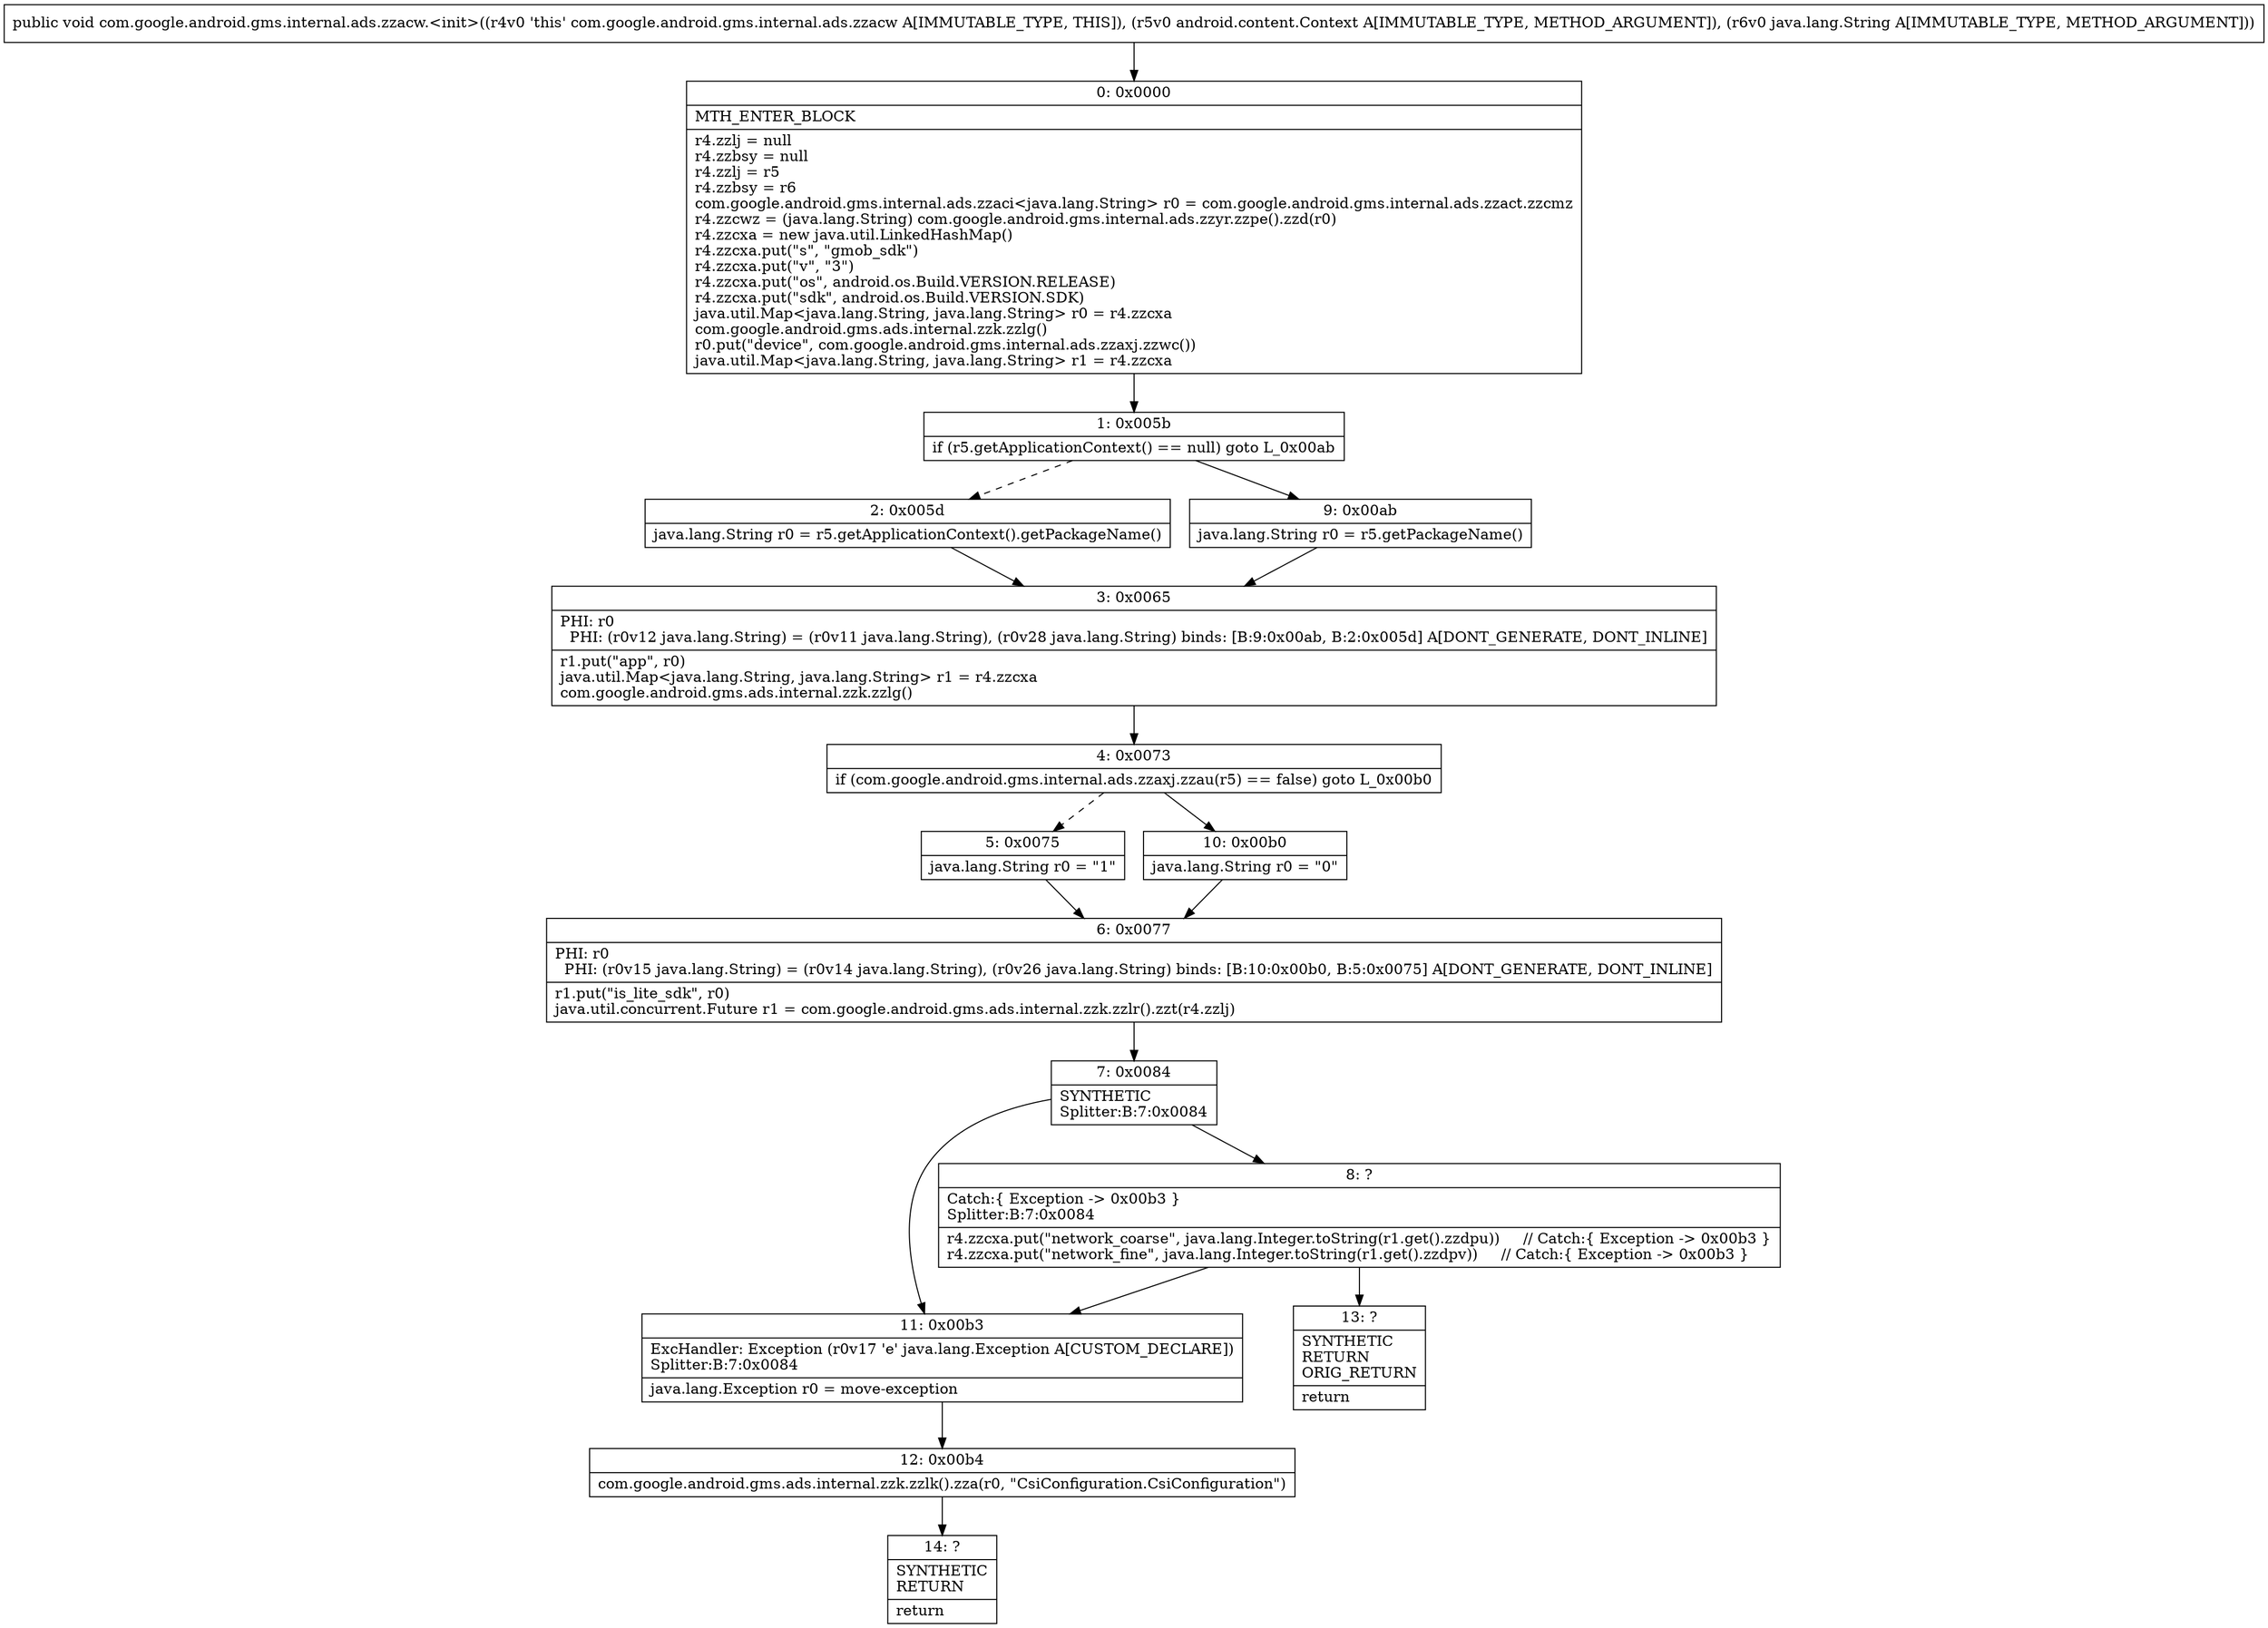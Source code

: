 digraph "CFG forcom.google.android.gms.internal.ads.zzacw.\<init\>(Landroid\/content\/Context;Ljava\/lang\/String;)V" {
Node_0 [shape=record,label="{0\:\ 0x0000|MTH_ENTER_BLOCK\l|r4.zzlj = null\lr4.zzbsy = null\lr4.zzlj = r5\lr4.zzbsy = r6\lcom.google.android.gms.internal.ads.zzaci\<java.lang.String\> r0 = com.google.android.gms.internal.ads.zzact.zzcmz\lr4.zzcwz = (java.lang.String) com.google.android.gms.internal.ads.zzyr.zzpe().zzd(r0)\lr4.zzcxa = new java.util.LinkedHashMap()\lr4.zzcxa.put(\"s\", \"gmob_sdk\")\lr4.zzcxa.put(\"v\", \"3\")\lr4.zzcxa.put(\"os\", android.os.Build.VERSION.RELEASE)\lr4.zzcxa.put(\"sdk\", android.os.Build.VERSION.SDK)\ljava.util.Map\<java.lang.String, java.lang.String\> r0 = r4.zzcxa\lcom.google.android.gms.ads.internal.zzk.zzlg()\lr0.put(\"device\", com.google.android.gms.internal.ads.zzaxj.zzwc())\ljava.util.Map\<java.lang.String, java.lang.String\> r1 = r4.zzcxa\l}"];
Node_1 [shape=record,label="{1\:\ 0x005b|if (r5.getApplicationContext() == null) goto L_0x00ab\l}"];
Node_2 [shape=record,label="{2\:\ 0x005d|java.lang.String r0 = r5.getApplicationContext().getPackageName()\l}"];
Node_3 [shape=record,label="{3\:\ 0x0065|PHI: r0 \l  PHI: (r0v12 java.lang.String) = (r0v11 java.lang.String), (r0v28 java.lang.String) binds: [B:9:0x00ab, B:2:0x005d] A[DONT_GENERATE, DONT_INLINE]\l|r1.put(\"app\", r0)\ljava.util.Map\<java.lang.String, java.lang.String\> r1 = r4.zzcxa\lcom.google.android.gms.ads.internal.zzk.zzlg()\l}"];
Node_4 [shape=record,label="{4\:\ 0x0073|if (com.google.android.gms.internal.ads.zzaxj.zzau(r5) == false) goto L_0x00b0\l}"];
Node_5 [shape=record,label="{5\:\ 0x0075|java.lang.String r0 = \"1\"\l}"];
Node_6 [shape=record,label="{6\:\ 0x0077|PHI: r0 \l  PHI: (r0v15 java.lang.String) = (r0v14 java.lang.String), (r0v26 java.lang.String) binds: [B:10:0x00b0, B:5:0x0075] A[DONT_GENERATE, DONT_INLINE]\l|r1.put(\"is_lite_sdk\", r0)\ljava.util.concurrent.Future r1 = com.google.android.gms.ads.internal.zzk.zzlr().zzt(r4.zzlj)\l}"];
Node_7 [shape=record,label="{7\:\ 0x0084|SYNTHETIC\lSplitter:B:7:0x0084\l}"];
Node_8 [shape=record,label="{8\:\ ?|Catch:\{ Exception \-\> 0x00b3 \}\lSplitter:B:7:0x0084\l|r4.zzcxa.put(\"network_coarse\", java.lang.Integer.toString(r1.get().zzdpu))     \/\/ Catch:\{ Exception \-\> 0x00b3 \}\lr4.zzcxa.put(\"network_fine\", java.lang.Integer.toString(r1.get().zzdpv))     \/\/ Catch:\{ Exception \-\> 0x00b3 \}\l}"];
Node_9 [shape=record,label="{9\:\ 0x00ab|java.lang.String r0 = r5.getPackageName()\l}"];
Node_10 [shape=record,label="{10\:\ 0x00b0|java.lang.String r0 = \"0\"\l}"];
Node_11 [shape=record,label="{11\:\ 0x00b3|ExcHandler: Exception (r0v17 'e' java.lang.Exception A[CUSTOM_DECLARE])\lSplitter:B:7:0x0084\l|java.lang.Exception r0 = move\-exception\l}"];
Node_12 [shape=record,label="{12\:\ 0x00b4|com.google.android.gms.ads.internal.zzk.zzlk().zza(r0, \"CsiConfiguration.CsiConfiguration\")\l}"];
Node_13 [shape=record,label="{13\:\ ?|SYNTHETIC\lRETURN\lORIG_RETURN\l|return\l}"];
Node_14 [shape=record,label="{14\:\ ?|SYNTHETIC\lRETURN\l|return\l}"];
MethodNode[shape=record,label="{public void com.google.android.gms.internal.ads.zzacw.\<init\>((r4v0 'this' com.google.android.gms.internal.ads.zzacw A[IMMUTABLE_TYPE, THIS]), (r5v0 android.content.Context A[IMMUTABLE_TYPE, METHOD_ARGUMENT]), (r6v0 java.lang.String A[IMMUTABLE_TYPE, METHOD_ARGUMENT])) }"];
MethodNode -> Node_0;
Node_0 -> Node_1;
Node_1 -> Node_2[style=dashed];
Node_1 -> Node_9;
Node_2 -> Node_3;
Node_3 -> Node_4;
Node_4 -> Node_5[style=dashed];
Node_4 -> Node_10;
Node_5 -> Node_6;
Node_6 -> Node_7;
Node_7 -> Node_8;
Node_7 -> Node_11;
Node_8 -> Node_11;
Node_8 -> Node_13;
Node_9 -> Node_3;
Node_10 -> Node_6;
Node_11 -> Node_12;
Node_12 -> Node_14;
}

